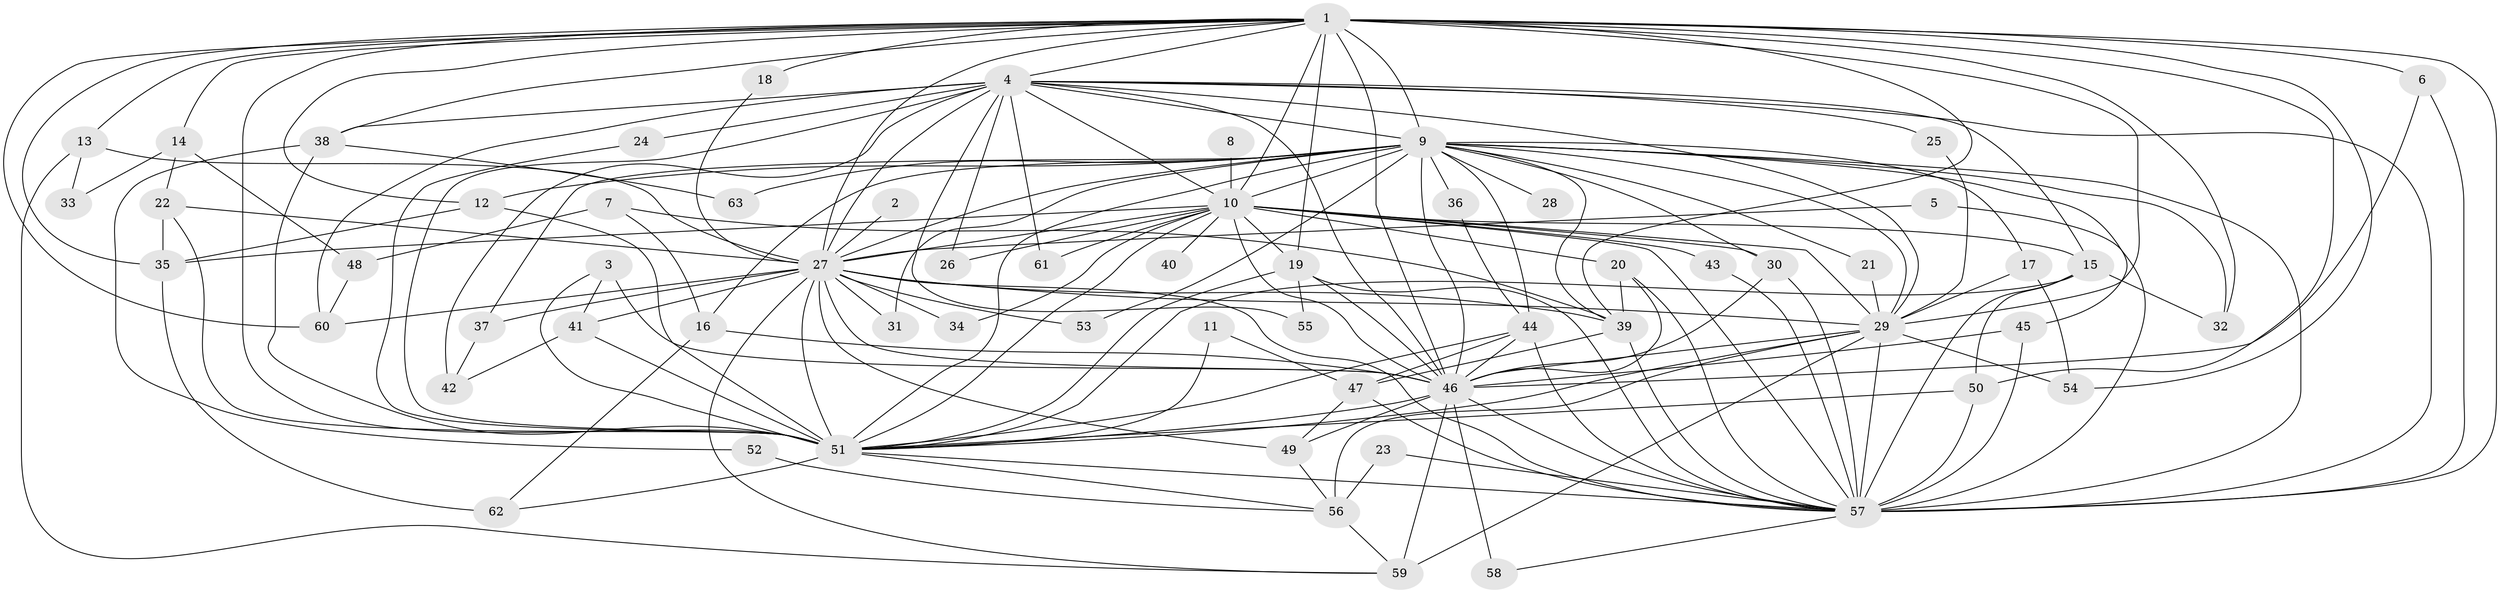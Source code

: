 // original degree distribution, {29: 0.007936507936507936, 21: 0.015873015873015872, 24: 0.007936507936507936, 26: 0.007936507936507936, 19: 0.015873015873015872, 25: 0.015873015873015872, 28: 0.007936507936507936, 6: 0.047619047619047616, 3: 0.21428571428571427, 2: 0.5555555555555556, 4: 0.05555555555555555, 5: 0.03968253968253968, 7: 0.007936507936507936}
// Generated by graph-tools (version 1.1) at 2025/01/03/09/25 03:01:19]
// undirected, 63 vertices, 174 edges
graph export_dot {
graph [start="1"]
  node [color=gray90,style=filled];
  1;
  2;
  3;
  4;
  5;
  6;
  7;
  8;
  9;
  10;
  11;
  12;
  13;
  14;
  15;
  16;
  17;
  18;
  19;
  20;
  21;
  22;
  23;
  24;
  25;
  26;
  27;
  28;
  29;
  30;
  31;
  32;
  33;
  34;
  35;
  36;
  37;
  38;
  39;
  40;
  41;
  42;
  43;
  44;
  45;
  46;
  47;
  48;
  49;
  50;
  51;
  52;
  53;
  54;
  55;
  56;
  57;
  58;
  59;
  60;
  61;
  62;
  63;
  1 -- 4 [weight=2.0];
  1 -- 6 [weight=2.0];
  1 -- 9 [weight=3.0];
  1 -- 10 [weight=3.0];
  1 -- 12 [weight=1.0];
  1 -- 13 [weight=1.0];
  1 -- 14 [weight=1.0];
  1 -- 18 [weight=2.0];
  1 -- 19 [weight=1.0];
  1 -- 27 [weight=2.0];
  1 -- 29 [weight=2.0];
  1 -- 32 [weight=1.0];
  1 -- 35 [weight=2.0];
  1 -- 38 [weight=1.0];
  1 -- 39 [weight=1.0];
  1 -- 46 [weight=3.0];
  1 -- 50 [weight=1.0];
  1 -- 51 [weight=2.0];
  1 -- 54 [weight=1.0];
  1 -- 57 [weight=3.0];
  1 -- 60 [weight=1.0];
  2 -- 27 [weight=1.0];
  3 -- 41 [weight=1.0];
  3 -- 46 [weight=1.0];
  3 -- 51 [weight=1.0];
  4 -- 9 [weight=2.0];
  4 -- 10 [weight=1.0];
  4 -- 15 [weight=1.0];
  4 -- 24 [weight=2.0];
  4 -- 25 [weight=1.0];
  4 -- 26 [weight=1.0];
  4 -- 27 [weight=1.0];
  4 -- 29 [weight=1.0];
  4 -- 38 [weight=1.0];
  4 -- 42 [weight=1.0];
  4 -- 46 [weight=1.0];
  4 -- 51 [weight=1.0];
  4 -- 55 [weight=1.0];
  4 -- 57 [weight=1.0];
  4 -- 60 [weight=2.0];
  4 -- 61 [weight=1.0];
  5 -- 27 [weight=1.0];
  5 -- 57 [weight=1.0];
  6 -- 46 [weight=1.0];
  6 -- 57 [weight=1.0];
  7 -- 16 [weight=1.0];
  7 -- 39 [weight=1.0];
  7 -- 48 [weight=1.0];
  8 -- 10 [weight=1.0];
  9 -- 10 [weight=1.0];
  9 -- 12 [weight=1.0];
  9 -- 16 [weight=1.0];
  9 -- 17 [weight=1.0];
  9 -- 21 [weight=1.0];
  9 -- 27 [weight=1.0];
  9 -- 28 [weight=1.0];
  9 -- 29 [weight=1.0];
  9 -- 30 [weight=1.0];
  9 -- 31 [weight=1.0];
  9 -- 32 [weight=1.0];
  9 -- 36 [weight=1.0];
  9 -- 37 [weight=1.0];
  9 -- 39 [weight=1.0];
  9 -- 44 [weight=1.0];
  9 -- 45 [weight=1.0];
  9 -- 46 [weight=1.0];
  9 -- 51 [weight=1.0];
  9 -- 53 [weight=1.0];
  9 -- 57 [weight=3.0];
  9 -- 63 [weight=1.0];
  10 -- 15 [weight=1.0];
  10 -- 19 [weight=1.0];
  10 -- 20 [weight=1.0];
  10 -- 26 [weight=1.0];
  10 -- 27 [weight=2.0];
  10 -- 29 [weight=1.0];
  10 -- 30 [weight=2.0];
  10 -- 34 [weight=1.0];
  10 -- 35 [weight=1.0];
  10 -- 40 [weight=1.0];
  10 -- 43 [weight=2.0];
  10 -- 46 [weight=1.0];
  10 -- 51 [weight=1.0];
  10 -- 57 [weight=1.0];
  10 -- 61 [weight=1.0];
  11 -- 47 [weight=1.0];
  11 -- 51 [weight=1.0];
  12 -- 35 [weight=1.0];
  12 -- 51 [weight=1.0];
  13 -- 27 [weight=1.0];
  13 -- 33 [weight=1.0];
  13 -- 59 [weight=1.0];
  14 -- 22 [weight=1.0];
  14 -- 33 [weight=1.0];
  14 -- 48 [weight=1.0];
  15 -- 32 [weight=1.0];
  15 -- 50 [weight=1.0];
  15 -- 51 [weight=1.0];
  15 -- 57 [weight=1.0];
  16 -- 46 [weight=2.0];
  16 -- 62 [weight=1.0];
  17 -- 29 [weight=1.0];
  17 -- 54 [weight=1.0];
  18 -- 27 [weight=1.0];
  19 -- 46 [weight=1.0];
  19 -- 51 [weight=1.0];
  19 -- 55 [weight=1.0];
  19 -- 57 [weight=1.0];
  20 -- 39 [weight=1.0];
  20 -- 46 [weight=1.0];
  20 -- 57 [weight=1.0];
  21 -- 29 [weight=2.0];
  22 -- 27 [weight=1.0];
  22 -- 35 [weight=1.0];
  22 -- 51 [weight=1.0];
  23 -- 56 [weight=1.0];
  23 -- 57 [weight=1.0];
  24 -- 51 [weight=1.0];
  25 -- 29 [weight=1.0];
  27 -- 29 [weight=2.0];
  27 -- 31 [weight=1.0];
  27 -- 34 [weight=1.0];
  27 -- 37 [weight=1.0];
  27 -- 39 [weight=1.0];
  27 -- 41 [weight=2.0];
  27 -- 46 [weight=1.0];
  27 -- 49 [weight=1.0];
  27 -- 51 [weight=2.0];
  27 -- 53 [weight=1.0];
  27 -- 57 [weight=1.0];
  27 -- 59 [weight=1.0];
  27 -- 60 [weight=1.0];
  29 -- 46 [weight=1.0];
  29 -- 51 [weight=1.0];
  29 -- 54 [weight=1.0];
  29 -- 56 [weight=2.0];
  29 -- 57 [weight=1.0];
  29 -- 59 [weight=2.0];
  30 -- 46 [weight=1.0];
  30 -- 57 [weight=1.0];
  35 -- 62 [weight=1.0];
  36 -- 44 [weight=1.0];
  37 -- 42 [weight=1.0];
  38 -- 51 [weight=2.0];
  38 -- 52 [weight=1.0];
  38 -- 63 [weight=1.0];
  39 -- 47 [weight=1.0];
  39 -- 57 [weight=1.0];
  41 -- 42 [weight=1.0];
  41 -- 51 [weight=1.0];
  43 -- 57 [weight=1.0];
  44 -- 46 [weight=1.0];
  44 -- 47 [weight=1.0];
  44 -- 51 [weight=2.0];
  44 -- 57 [weight=1.0];
  45 -- 46 [weight=1.0];
  45 -- 57 [weight=1.0];
  46 -- 49 [weight=1.0];
  46 -- 51 [weight=2.0];
  46 -- 57 [weight=1.0];
  46 -- 58 [weight=1.0];
  46 -- 59 [weight=1.0];
  47 -- 49 [weight=1.0];
  47 -- 57 [weight=1.0];
  48 -- 60 [weight=1.0];
  49 -- 56 [weight=1.0];
  50 -- 51 [weight=1.0];
  50 -- 57 [weight=1.0];
  51 -- 56 [weight=1.0];
  51 -- 57 [weight=1.0];
  51 -- 62 [weight=1.0];
  52 -- 56 [weight=1.0];
  56 -- 59 [weight=1.0];
  57 -- 58 [weight=1.0];
}
